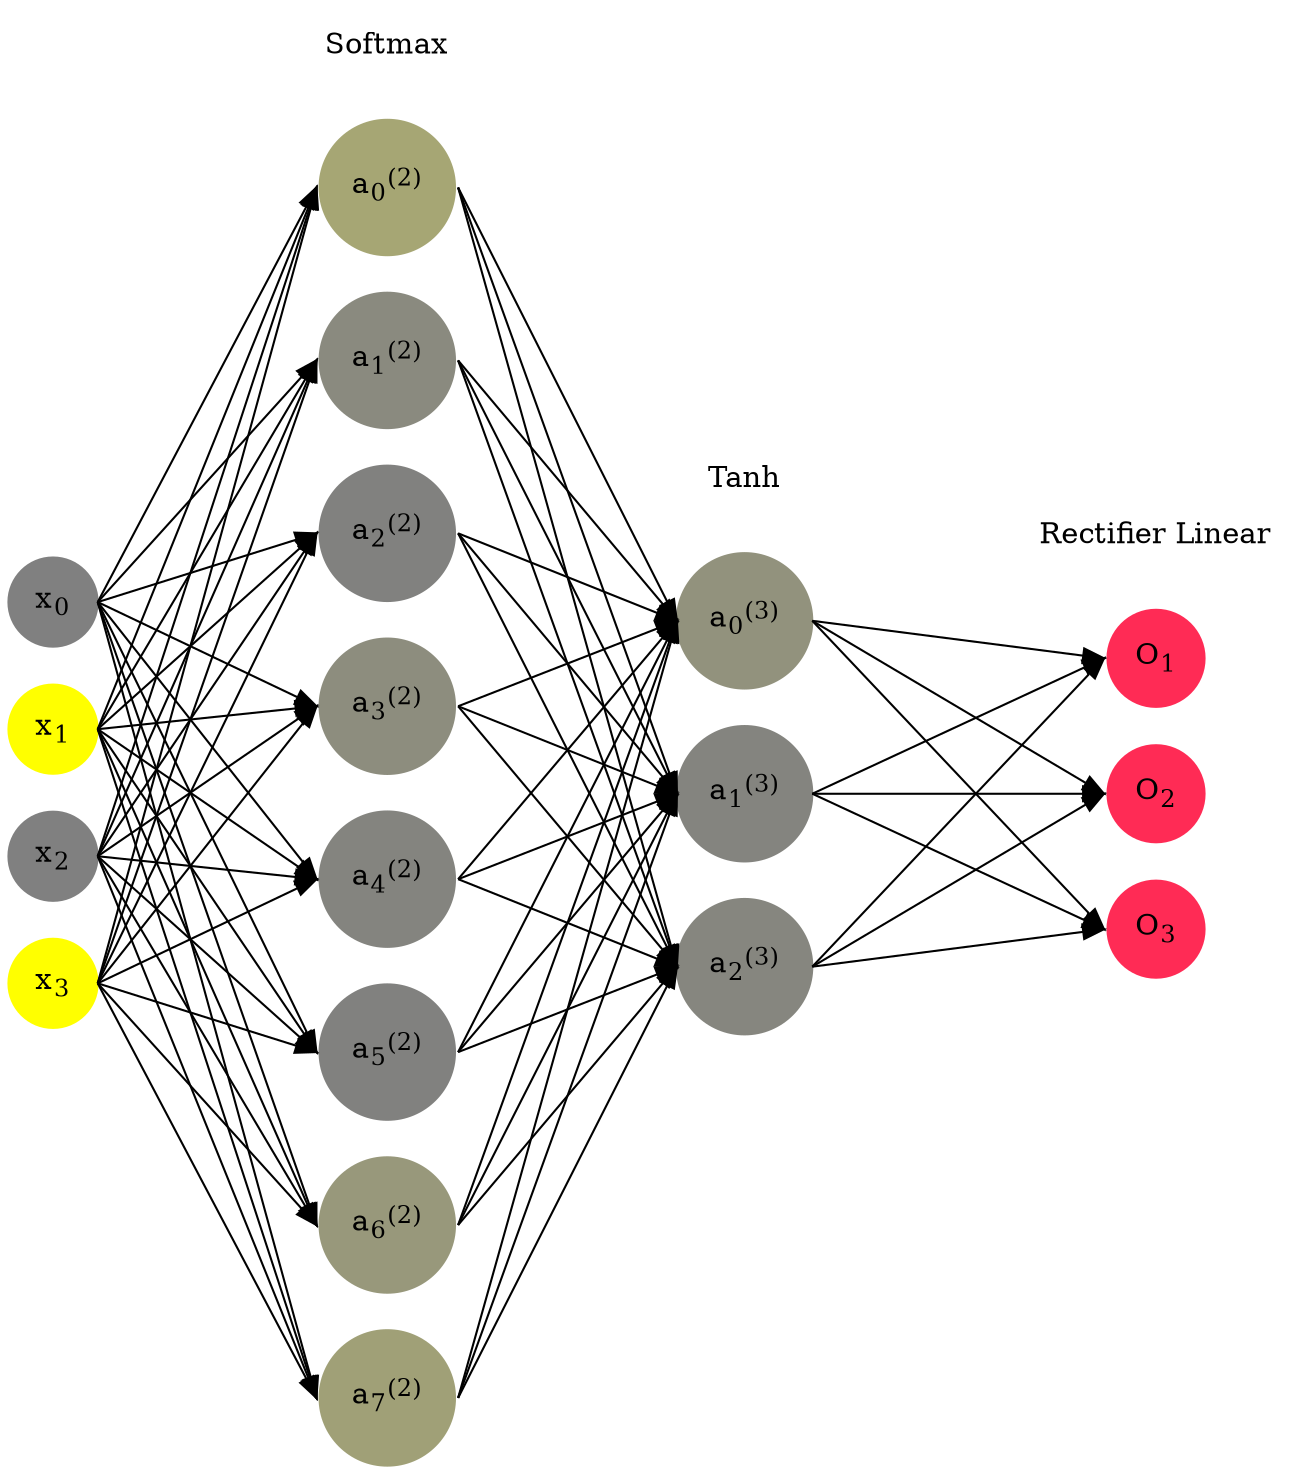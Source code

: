 digraph G {
	rankdir = LR;
	splines=false;
	edge[style=invis];
	ranksep= 1.4;
	{
	node [shape=circle, color="0.1667, 0.0, 0.5", style=filled, fillcolor="0.1667, 0.0, 0.5"];
	x0 [label=<x<sub>0</sub>>];
	}
	{
	node [shape=circle, color="0.1667, 1.0, 1.0", style=filled, fillcolor="0.1667, 1.0, 1.0"];
	x1 [label=<x<sub>1</sub>>];
	}
	{
	node [shape=circle, color="0.1667, 0.0, 0.5", style=filled, fillcolor="0.1667, 0.0, 0.5"];
	x2 [label=<x<sub>2</sub>>];
	}
	{
	node [shape=circle, color="0.1667, 1.0, 1.0", style=filled, fillcolor="0.1667, 1.0, 1.0"];
	x3 [label=<x<sub>3</sub>>];
	}
	{
	node [shape=circle, color="0.1667, 0.299339, 0.649670", style=filled, fillcolor="0.1667, 0.299339, 0.649670"];
	a02 [label=<a<sub>0</sub><sup>(2)</sup>>];
	}
	{
	node [shape=circle, color="0.1667, 0.084269, 0.542135", style=filled, fillcolor="0.1667, 0.084269, 0.542135"];
	a12 [label=<a<sub>1</sub><sup>(2)</sup>>];
	}
	{
	node [shape=circle, color="0.1667, 0.008061, 0.504030", style=filled, fillcolor="0.1667, 0.008061, 0.504030"];
	a22 [label=<a<sub>2</sub><sup>(2)</sup>>];
	}
	{
	node [shape=circle, color="0.1667, 0.108914, 0.554457", style=filled, fillcolor="0.1667, 0.108914, 0.554457"];
	a32 [label=<a<sub>3</sub><sup>(2)</sup>>];
	}
	{
	node [shape=circle, color="0.1667, 0.034769, 0.517385", style=filled, fillcolor="0.1667, 0.034769, 0.517385"];
	a42 [label=<a<sub>4</sub><sup>(2)</sup>>];
	}
	{
	node [shape=circle, color="0.1667, 0.015522, 0.507761", style=filled, fillcolor="0.1667, 0.015522, 0.507761"];
	a52 [label=<a<sub>5</sub><sup>(2)</sup>>];
	}
	{
	node [shape=circle, color="0.1667, 0.192538, 0.596269", style=filled, fillcolor="0.1667, 0.192538, 0.596269"];
	a62 [label=<a<sub>6</sub><sup>(2)</sup>>];
	}
	{
	node [shape=circle, color="0.1667, 0.256588, 0.628294", style=filled, fillcolor="0.1667, 0.256588, 0.628294"];
	a72 [label=<a<sub>7</sub><sup>(2)</sup>>];
	}
	{
	node [shape=circle, color="0.1667, 0.141213, 0.570607", style=filled, fillcolor="0.1667, 0.141213, 0.570607"];
	a03 [label=<a<sub>0</sub><sup>(3)</sup>>];
	}
	{
	node [shape=circle, color="0.1667, 0.033406, 0.516703", style=filled, fillcolor="0.1667, 0.033406, 0.516703"];
	a13 [label=<a<sub>1</sub><sup>(3)</sup>>];
	}
	{
	node [shape=circle, color="0.1667, 0.051941, 0.525971", style=filled, fillcolor="0.1667, 0.051941, 0.525971"];
	a23 [label=<a<sub>2</sub><sup>(3)</sup>>];
	}
	{
	node [shape=circle, color="0.9667, 0.83, 1.0", style=filled, fillcolor="0.9667, 0.83, 1.0"];
	O1 [label=<O<sub>1</sub>>];
	}
	{
	node [shape=circle, color="0.9667, 0.83, 1.0", style=filled, fillcolor="0.9667, 0.83, 1.0"];
	O2 [label=<O<sub>2</sub>>];
	}
	{
	node [shape=circle, color="0.9667, 0.83, 1.0", style=filled, fillcolor="0.9667, 0.83, 1.0"];
	O3 [label=<O<sub>3</sub>>];
	}
	{
	rank=same;
	x0->x1->x2->x3;
	}
	{
	rank=same;
	a02->a12->a22->a32->a42->a52->a62->a72;
	}
	{
	rank=same;
	a03->a13->a23;
	}
	{
	rank=same;
	O1->O2->O3;
	}
	l1 [shape=plaintext,label="Softmax"];
	l1->a02;
	{rank=same; l1;a02};
	l2 [shape=plaintext,label="Tanh"];
	l2->a03;
	{rank=same; l2;a03};
	l3 [shape=plaintext,label="Rectifier Linear"];
	l3->O1;
	{rank=same; l3;O1};
edge[style=solid, tailport=e, headport=w];
	{x0;x1;x2;x3} -> {a02;a12;a22;a32;a42;a52;a62;a72};
	{a02;a12;a22;a32;a42;a52;a62;a72} -> {a03;a13;a23};
	{a03;a13;a23} -> {O1,O2,O3};
}